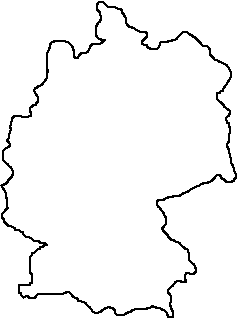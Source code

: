 #FIG 3.2
Portrait
Center
Metric
A4      
100.00
Single
-2
# Germany
1200 2
# Germany
2 3 0 1 0 7 48 0 -1 0.000 0 0 7 0 0 1300
	 4438 7098 4423 7083 4423 7068 4408 7068 4408 7053 4408 7038
	 4408 7023 4408 7008 4423 7008 4438 7008 4453 7008 4468 7008
	 4483 7008 4483 6993 4498 6993 4498 6978 4498 6963 4498 6948
	 4498 6933 4483 6918 4483 6903 4483 6888 4483 6873 4483 6858
	 4483 6828 4483 6813 4498 6798 4498 6783 4513 6783 4528 6768
	 4543 6753 4558 6753 4558 6738 4573 6738 4588 6723 4603 6723
	 4588 6708 4558 6708 4543 6693 4528 6693 4513 6693 4498 6678
	 4468 6663 4453 6663 4438 6648 4438 6633 4423 6633 4408 6618
	 4378 6618 4378 6603 4348 6588 4333 6588 4318 6573 4303 6558
	 4303 6543 4288 6528 4288 6513 4288 6498 4325 6460 4320 6400
	 4310 6345 4283 6300 4290 6293 4298 6293 4298 6285 4305 6285
	 4313 6285 4313 6278 4320 6278 4320 6270 4328 6270 4328 6263
	 4335 6255 4343 6255 4343 6248 4350 6248 4350 6240 4358 6233
	 4358 6225 4365 6218 4365 6210 4365 6203 4365 6195 4358 6188
	 4358 6180 4350 6173 4350 6165 4343 6165 4335 6158 4328 6150
	 4328 6143 4320 6143 4313 6135 4305 6128 4298 6120 4290 6113
	 4290 6105 4290 6098 4290 6090 4290 6083 4290 6075 4290 6068
	 4290 6060 4290 6053 4298 6045 4305 6038 4313 6030 4320 6030
	 4328 6023 4335 6023 4335 6015 4343 6015 4343 6008 4343 6000
	 4335 5993 4335 5985 4328 5985 4320 5978 4335 5960 4335 5955
	 4335 5950 4335 5945 4335 5940 4335 5935 4335 5930 4340 5925
	 4340 5920 4345 5915 4345 5910 4350 5900 4350 5895 4350 5890
	 4345 5885 4345 5875 4345 5870 4350 5860 4350 5850 4350 5845
	 4355 5840 4355 5830 4355 5820 4360 5815 4365 5810 4370 5805
	 4375 5805 4380 5800 4385 5800 4390 5800 4395 5800 4405 5805
	 4415 5805 4425 5805 4435 5810 4445 5810 4455 5810 4460 5810
	 4470 5810 4475 5805 4480 5805 4490 5800 4495 5800 4495 5795
	 4495 5790 4495 5785 4495 5780 4490 5780 4490 5775 4485 5765
	 4485 5760 4485 5755 4485 5750 4485 5745 4490 5740 4495 5740
	 4495 5735 4500 5735 4505 5730 4510 5725 4515 5720 4525 5720
	 4525 5715 4530 5710 4535 5705 4535 5700 4540 5700 4540 5695
	 4540 5690 4545 5690 4545 5685 4545 5675 4540 5670 4540 5665
	 4535 5660 4535 5655 4530 5650 4525 5645 4525 5640 4520 5635
	 4520 5630 4515 5625 4515 5620 4515 5615 4520 5610 4520 5605
	 4525 5605 4530 5600 4535 5600 4540 5595 4545 5590 4555 5590
	 4560 5585 4565 5580 4575 5575 4580 5565 4585 5560 4590 5555
	 4590 5550 4595 5545 4600 5540 4605 5530 4605 5520 4605 5515
	 4605 5510 4615 5470 4605 5500 4605 5490 4605 5480 4605 5470
	 4605 5460 4605 5450 4605 5440 4605 5430 4605 5425 4605 5415
	 4610 5370 4610 5365 4610 5360 4610 5355 4610 5350 4615 5345
	 4615 5340 4615 5335 4620 5330 4620 5325 4620 5320 4625 5315
	 4625 5305 4625 5300 4630 5295 4630 5290 4635 5285 4635 5280
	 4640 5275 4645 5270 4650 5270 4655 5270 4665 5265 4675 5265
	 4685 5265 4695 5265 4705 5265 4715 5265 4725 5265 4735 5265
	 4740 5270 4755 5275 4760 5275 4765 5280 4770 5285 4775 5290
	 4780 5295 4785 5300 4785 5305 4790 5310 4790 5315 4795 5320
	 4795 5330 4800 5335 4800 5340 4800 5345 4800 5350 4800 5360
	 4800 5365 4800 5370 4800 5375 4805 5380 4805 5385 4805 5390
	 4810 5390 4820 5390 4825 5390 4830 5380 4835 5375 4840 5365
	 4845 5360 4850 5355 4855 5355 4860 5350 4875 5350 4885 5350
	 4895 5345 4900 5340 4905 5330 4910 5325 4910 5320 4915 5310
	 4915 5305 4915 5300 4920 5300 4920 5295 4925 5295 4925 5290
	 4930 5290 4935 5290 4945 5290 4955 5290 4960 5290 4965 5290
	 4970 5290 4975 5290 4985 5285 4995 5280 5000 5275 5005 5270
	 5010 5265 5015 5260 5010 5260 5005 5260 5000 5260 4995 5260
	 4995 5255 4990 5255 4985 5255 4980 5250 4965 5240 4965 5235
	 4960 5230 4960 5225 4960 5220 4960 5215 4960 5210 4960 5205
	 4960 5200 4960 5190 4960 5185 4960 5170 4960 5160 4965 5150
	 4970 5140 4975 5135 4980 5130 4985 5130 4985 5125 4990 5115
	 4990 5105 4990 5095 4990 5085 4985 5075 4985 5065 4985 5060
	 4980 5055 4975 5050 4970 5045 4965 5040 4965 5035 4965 5030
	 4965 5020 4965 5015 4965 5010 4965 5005 4970 5000 4970 4995
	 4975 4990 4980 4985 4985 4985 4995 4985 5005 4985 5010 4990
	 5015 4995 5020 5000 5025 5005 5030 5010 5035 5015 5040 5020
	 5045 5020 5055 5025 5065 5025 5075 5025 5080 5025 5085 5025
	 5090 5025 5095 5025 5100 5030 5105 5030 5115 5035 5120 5035
	 5125 5040 5130 5040 5135 5040 5135 5045 5140 5045 5140 5050
	 5140 5055 5145 5065 5150 5070 5155 5075 5160 5080 5160 5085
	 5165 5085 5165 5090 5165 5095 5170 5100 5170 5105 5175 5110
	 5175 5115 5175 5120 5175 5125 5175 5130 5175 5140 5180 5145
	 5180 5150 5180 5155 5185 5155 5185 5160 5190 5160 5195 5165
	 5205 5165 5210 5165 5215 5170 5220 5170 5225 5170 5230 5175
	 5235 5180 5240 5185 5245 5190 5250 5190 5260 5195 5265 5195
	 5270 5200 5280 5200 5285 5200 5290 5200 5295 5200 5305 5200
	 5310 5200 5315 5200 5315 5205 5320 5210 5320 5220 5320 5230
	 5320 5235 5315 5240 5310 5245 5305 5250 5305 5255 5300 5255
	 5295 5260 5290 5260 5290 5265 5285 5265 5285 5270 5285 5275
	 5285 5280 5285 5285 5290 5290 5295 5290 5300 5295 5305 5295
	 5315 5295 5320 5295 5325 5295 5325 5300 5325 5305 5325 5310
	 5330 5315 5335 5315 5345 5320 5350 5320 5360 5320 5365 5320
	 5380 5320 5385 5320 5390 5320 5395 5320 5400 5315 5405 5310
	 5410 5305 5410 5300 5415 5295 5415 5290 5415 5285 5415 5280
	 5420 5275 5425 5275 5430 5270 5445 5270 5455 5270 5460 5270
	 5470 5270 5475 5265 5480 5265 5485 5265 5490 5265 5495 5265
	 5505 5260 5515 5260 5525 5255 5530 5255 5535 5250 5535 5245
	 5540 5240 5545 5235 5550 5230 5555 5225 5560 5220 5565 5215
	 5570 5210 5575 5205 5580 5205 5585 5200 5590 5200 5595 5200
	 5600 5200 5605 5200 5610 5205 5615 5210 5620 5215 5625 5215
	 5630 5220 5635 5225 5640 5225 5645 5230 5650 5235 5655 5235
	 5660 5240 5665 5240 5670 5245 5670 5250 5675 5250 5675 5255
	 5680 5255 5685 5260 5690 5265 5695 5270 5700 5275 5700 5280
	 5705 5280 5705 5285 5710 5290 5715 5295 5720 5300 5725 5300
	 5730 5300 5735 5300 5745 5305 5750 5305 5755 5305 5760 5310
	 5765 5320 5770 5325 5770 5330 5770 5335 5770 5340 5770 5345
	 5770 5350 5775 5355 5775 5360 5775 5365 5780 5370 5785 5375
	 5785 5380 5790 5380 5795 5390 5800 5390 5800 5395 5805 5400
	 5815 5405 5825 5405 5830 5410 5840 5415 5850 5415 5855 5420
	 5860 5420 5865 5420 5865 5425 5870 5430 5875 5430 5880 5430
	 5885 5435 5885 5440 5890 5440 5890 5445 5895 5445 5900 5450
	 5905 5455 5905 5460 5910 5465 5910 5470 5915 5475 5915 5480
	 5920 5485 5920 5490 5920 5495 5920 5500 5920 5505 5920 5510
	 5920 5515 5920 5520 5920 5525 5915 5530 5915 5535 5910 5540
	 5910 5545 5905 5550 5905 5555 5900 5555 5900 5560 5895 5565
	 5890 5570 5890 5575 5885 5580 5880 5585 5875 5595 5870 5605
	 5865 5610 5865 5615 5865 5620 5860 5620 5855 5620 5850 5625
	 5845 5630 5840 5630 5840 5635 5835 5635 5830 5635 5825 5635
	 5825 5640 5820 5640 5820 5645 5820 5650 5820 5655 5820 5660
	 5820 5665 5820 5670 5825 5675 5825 5680 5825 5685 5830 5690
	 5835 5695 5840 5700 5845 5700 5845 5705 5850 5705 5855 5710
	 5860 5715 5865 5720 5870 5725 5875 5725 5875 5730 5875 5735
	 5880 5735 5880 5740 5885 5745 5890 5750 5900 5755 5910 5760
	 5915 5765 5915 5770 5915 5775 5915 5780 5915 5785 5910 5790
	 5905 5795 5905 5800 5900 5800 5895 5805 5890 5810 5885 5815
	 5885 5820 5885 5825 5885 5830 5890 5835 5890 5840 5895 5845
	 5895 5850 5900 5855 5905 5855 5905 5860 5905 5865 5910 5870
	 5910 5875 5910 5880 5915 5885 5915 5890 5915 5895 5915 5900
	 5915 5905 5915 5910 5915 5915 5915 5920 5910 5930 5910 5935
	 5910 5940 5910 5945 5910 5950 5910 5955 5905 5960 5905 5965
	 5905 5970 5905 5980 5905 5985 5900 5990 5900 5995 5895 6000
	 5895 6005 5895 6010 5895 6015 5895 6020 5900 6025 5900 6030
	 5900 6035 5905 6040 5905 6050 5905 6055 5910 6060 5910 6065
	 5910 6070 5915 6075 5915 6080 5915 6085 5915 6095 5920 6100
	 5920 6105 5920 6110 5925 6115 5925 6120 5925 6125 5925 6135
	 5925 6140 5930 6145 5930 6150 5935 6155 5935 6160 5935 6165
	 5940 6170 5940 6175 5945 6185 5945 6190 5945 6195 5950 6200
	 5950 6210 5955 6215 5955 6220 5955 6225 5955 6230 5955 6235
	 5955 6240 5955 6245 5950 6250 5950 6255 5945 6255 5945 6260
	 5940 6265 5935 6265 5930 6270 5925 6270 5920 6270 5915 6270
	 5915 6275 5910 6275 5905 6275 5900 6275 5895 6270 5890 6270
	 5885 6270 5885 6265 5880 6265 5875 6260 5870 6255 5865 6255
	 5865 6250 5860 6250 5850 6240 5850 6235 5845 6230 5845 6225
	 5840 6220 5835 6220 5830 6220 5825 6220 5825 6225 5820 6225
	 5815 6230 5810 6235 5805 6240 5805 6245 5800 6245 5800 6250
	 5795 6250 5795 6255 5790 6255 5790 6260 5785 6260 5785 6265
	 5780 6265 5775 6270 5765 6275 5760 6275 5755 6275 5755 6280
	 5750 6280 5745 6280 5735 6280 5725 6280 5720 6285 5710 6290
	 5705 6290 5700 6295 5695 6300 5690 6300 5685 6300 5685 6305
	 5680 6305 5675 6305 5670 6310 5665 6310 5655 6315 5645 6320
	 5635 6325 5630 6330 5625 6335 5620 6340 5615 6340 5610 6345
	 5600 6345 5595 6350 5590 6350 5585 6350 5580 6355 5575 6360
	 5570 6360 5565 6365 5560 6365 5555 6370 5550 6370 5545 6370
	 5540 6370 5535 6370 5530 6370 5525 6370 5520 6375 5515 6375
	 5510 6375 5505 6380 5500 6380 5495 6380 5490 6380 5485 6380
	 5475 6380 5475 6385 5465 6385 5460 6390 5455 6390 5450 6395
	 5445 6395 5440 6400 5435 6400 5430 6405 5425 6405 5400 6405
	 5400 6410 5395 6410 5395 6415 5390 6415 5390 6420 5390 6425
	 5390 6430 5395 6435 5395 6440 5400 6445 5400 6450 5405 6450
	 5410 6455 5415 6460 5415 6465 5420 6465 5420 6470 5425 6475
	 5430 6480 5435 6485 5435 6490 5440 6495 5440 6500 5445 6500
	 5445 6505 5445 6510 5450 6515 5450 6520 5455 6520 5455 6525
	 5460 6530 5460 6535 5460 6540 5460 6545 5460 6550 5460 6555
	 5460 6560 5455 6565 5455 6570 5455 6575 5450 6580 5445 6585
	 5440 6590 5440 6595 5435 6595 5435 6600 5430 6600 5430 6605
	 5430 6610 5435 6615 5435 6620 5440 6620 5440 6625 5445 6630
	 5450 6635 5455 6640 5460 6645 5465 6650 5465 6655 5470 6655
	 5475 6660 5475 6665 5480 6670 5485 6675 5490 6680 5495 6680
	 5495 6685 5505 6685 5505 6690 5515 6690 5515 6695 5520 6695
	 5530 6700 5535 6700 5540 6705 5545 6705 5550 6710 5555 6710
	 5555 6715 5560 6720 5565 6720 5565 6725 5570 6730 5575 6735
	 5580 6740 5585 6740 5590 6745 5595 6745 5595 6750 5605 6750
	 5605 6755 5610 6755 5615 6760 5615 6765 5615 6770 5615 6775
	 5620 6780 5620 6785 5620 6790 5620 6795 5620 6800 5620 6805
	 5620 6810 5620 6815 5620 6820 5625 6825 5625 6830 5625 6835
	 5630 6840 5635 6845 5640 6850 5645 6855 5650 6860 5655 6860
	 5655 6865 5660 6870 5665 6875 5665 6880 5665 6885 5670 6890
	 5670 6895 5670 6900 5670 6905 5670 6915 5665 6920 5660 6925
	 5655 6930 5650 6930 5645 6930 5635 6930 5630 6930 5625 6925
	 5620 6925 5615 6925 5610 6925 5605 6925 5600 6925 5590 6945
	 5595 6955 5595 6960 5595 6965 5595 6970 5600 6970 5600 6975
	 5600 6980 5600 6985 5600 6990 5595 6990 5590 6990 5585 6990
	 5580 6990 5575 6985 5570 6985 5565 6985 5560 6980 5555 6980
	 5550 6980 5545 6980 5535 6980 5530 6985 5525 6985 5525 6990
	 5520 6990 5520 6995 5515 7000 5510 7005 5505 7010 5505 7015
	 5500 7015 5495 7020 5490 7025 5485 7030 5480 7035 5475 7040
	 5470 7045 5470 7050 5470 7055 5470 7060 5475 7060 5475 7065
	 5480 7070 5480 7075 5485 7075 5485 7080 5490 7085 5490 7090
	 5495 7095 5495 7100 5495 7105 5495 7110 5495 7115 5495 7120
	 5495 7125 5490 7130 5490 7135 5485 7140 5485 7145 5485 7150
	 5485 7155 5490 7160 5490 7165 5495 7170 5495 7175 5495 7180
	 5500 7185 5500 7190 5505 7195 5505 7200 5505 7205 5505 7210
	 5510 7215 5510 7220 5510 7225 5510 7230 5505 7235 5500 7240
	 5495 7240 5490 7240 5485 7240 5480 7240 5475 7240 5475 7235
	 5470 7230 5470 7225 5465 7220 5465 7215 5465 7210 5460 7205
	 5460 7200 5455 7200 5450 7195 5445 7190 5440 7190 5435 7190
	 5435 7185 5430 7185 5425 7180 5420 7180 5415 7175 5410 7175
	 5405 7170 5400 7170 5395 7170 5390 7170 5385 7170 5380 7165
	 5375 7165 5365 7165 5365 7160 5360 7160 5355 7160 5350 7165
	 5345 7170 5335 7170 5330 7175 5325 7175 5325 7180 5320 7180
	 5315 7180 5305 7180 5300 7180 5295 7180 5290 7180 5285 7180
	 5275 7180 5265 7180 5260 7180 5255 7180 5250 7180 5245 7180
	 5235 7180 5230 7185 5225 7185 5220 7190 5215 7190 5210 7195
	 5205 7200 5200 7200 5195 7200 5195 7205 5190 7205 5185 7205
	 5185 7210 5180 7210 5175 7210 5170 7215 5165 7215 5160 7220
	 5155 7220 5145 7220 5135 7220 5130 7220 5120 7220 5115 7220
	 5110 7220 5105 7220 5100 7215 5095 7210 5095 7205 5095 7200
	 5090 7195 5090 7190 5085 7190 5085 7185 5085 7180 5080 7180
	 5075 7175 5065 7170 5060 7170 5055 7170 5055 7165 5050 7165
	 5045 7165 5040 7170 5035 7170 5030 7170 5025 7175 5020 7180
	 5015 7180 5010 7185 5005 7190 5000 7190 4995 7195 4990 7200
	 4985 7200 4980 7200 4975 7205 4970 7210 4965 7210 4960 7210
	 4955 7210 4950 7210 4945 7205 4940 7200 4935 7200 4930 7195
	 4925 7190 4925 7185 4920 7180 4915 7175 4915 7170 4910 7165
	 4905 7165 4890 7150 4885 7145 4885 7140 4880 7140 4880 7135
	 4875 7135 4865 7130 4860 7130 4855 7130 4850 7125 4845 7125
	 4835 7120 4830 7120 4825 7115 4825 7110 4820 7105 4815 7100
	 4805 7100 4800 7095 4795 7095 4790 7090 4785 7085 4785 7080
	 4780 7075 4775 7070 4770 7065 4765 7060 4760 7060 4755 7060
	 4750 7060 4745 7060 4740 7065 4735 7065 4725 7070 4720 7070
	 4715 7070 4710 7070 4705 7070 4700 7070 4695 7070 4690 7070
	 4685 7070 4675 7070 4670 7070 4665 7070 4660 7070 4655 7070
	 4650 7070 4645 7070 4640 7070 4630 7075 4625 7075 4620 7075
	 4615 7075 4605 7075 4600 7075 4590 7075 4585 7075 4580 7075
	 4575 7075 4570 7070 4565 7070 4560 7070 4555 7070 4550 7075
	 4545 7075 4535 7080 4530 7085 4525 7090 4525 7095 4520 7100
	 4515 7100 4510 7100 4505 7100 4500 7100 4495 7100 4490 7100
	 4485 7100 4480 7100 4475 7100 4475 7095 4470 7095 4470 7090
	 4465 7090 4460 7090 4455 7090 4438 7098
